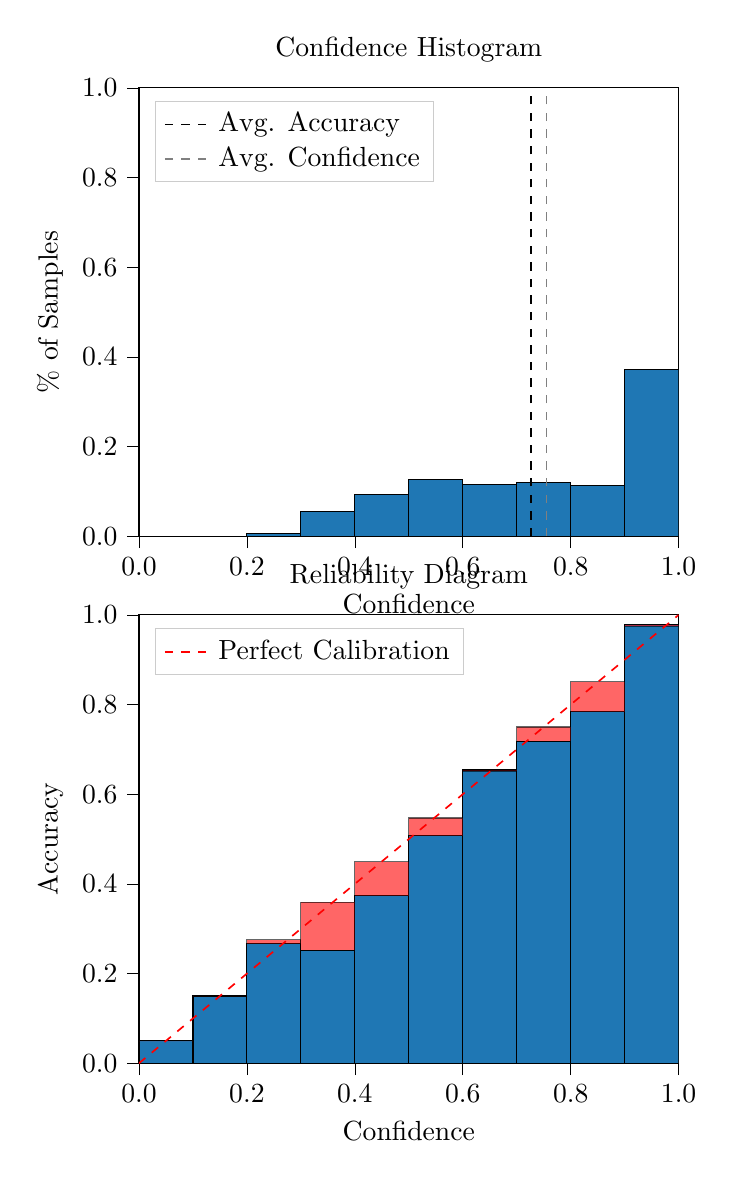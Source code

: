 % This file was created by tikzplotlib v0.9.8.
\begin{tikzpicture}

\definecolor{color0}{rgb}{0.122,0.467,0.706}

\begin{groupplot}[group style={group size=1 by 2}]
\nextgroupplot[
legend cell align={left},
legend style={
  fill opacity=0.8,
  draw opacity=1,
  text opacity=1,
  at={(0.03,0.97)},
  anchor=north west,
  draw=white!80!black
},
tick align=outside,
tick pos=left,
title={Confidence Histogram},
x grid style={white!69.02!black},
xlabel={Confidence},
xmin=0, xmax=1,
xtick style={color=black},
xtick={0,0.2,0.4,0.6,0.8,1},
xticklabels={0.0,0.2,0.4,0.6,0.8,1.0},
y grid style={white!69.02!black},
ylabel={\% of Samples},
ymin=0, ymax=1,
ytick style={color=black},
ytick={0,0.2,0.4,0.6,0.8,1},
yticklabels={0.0,0.2,0.4,0.6,0.8,1.0}
]
\draw[draw=black,fill=color0] (axis cs:-6.939e-18,0) rectangle (axis cs:0.1,0);
\draw[draw=black,fill=color0] (axis cs:0.1,0) rectangle (axis cs:0.2,0);
\draw[draw=black,fill=color0] (axis cs:0.2,0) rectangle (axis cs:0.3,0.007);
\draw[draw=black,fill=color0] (axis cs:0.3,0) rectangle (axis cs:0.4,0.055);
\draw[draw=black,fill=color0] (axis cs:0.4,0) rectangle (axis cs:0.5,0.093);
\draw[draw=black,fill=color0] (axis cs:0.5,0) rectangle (axis cs:0.6,0.126);
\draw[draw=black,fill=color0] (axis cs:0.6,0) rectangle (axis cs:0.7,0.115);
\draw[draw=black,fill=color0] (axis cs:0.7,0) rectangle (axis cs:0.8,0.119);
\draw[draw=black,fill=color0] (axis cs:0.8,0) rectangle (axis cs:0.9,0.113);
\draw[draw=black,fill=color0] (axis cs:0.9,0) rectangle (axis cs:1,0.371);
\addplot [semithick, black, dashed]
table {%
0.727 0
0.727 1
};
\addlegendentry{Avg. Accuracy}
\addplot [semithick, white!50.196!black, dashed]
table {%
0.755 0
0.755 1
};
\addlegendentry{Avg. Confidence}

\nextgroupplot[
legend cell align={left},
legend style={
  fill opacity=0.8,
  draw opacity=1,
  text opacity=1,
  at={(0.03,0.97)},
  anchor=north west,
  draw=white!80!black
},
tick align=outside,
tick pos=left,
title={Reliability Diagram},
x grid style={white!69.02!black},
xlabel={Confidence},
xmin=0, xmax=1,
xtick style={color=black},
xtick={0,0.2,0.4,0.6,0.8,1},
xticklabels={0.0,0.2,0.4,0.6,0.8,1.0},
y grid style={white!69.02!black},
ylabel={Accuracy},
ymin=0, ymax=1,
ytick style={color=black},
ytick={0,0.2,0.4,0.6,0.8,1},
yticklabels={0.0,0.2,0.4,0.6,0.8,1.0}
]
\draw[draw=black,fill=color0] (axis cs:-6.939e-18,0) rectangle (axis cs:0.1,0.05);
\draw[draw=black,fill=color0] (axis cs:0.1,0) rectangle (axis cs:0.2,0.15);
\draw[draw=black,fill=color0] (axis cs:0.2,0) rectangle (axis cs:0.3,0.267);
\draw[draw=black,fill=color0] (axis cs:0.3,0) rectangle (axis cs:0.4,0.252);
\draw[draw=black,fill=color0] (axis cs:0.4,0) rectangle (axis cs:0.5,0.374);
\draw[draw=black,fill=color0] (axis cs:0.5,0) rectangle (axis cs:0.6,0.508);
\draw[draw=black,fill=color0] (axis cs:0.6,0) rectangle (axis cs:0.7,0.654);
\draw[draw=black,fill=color0] (axis cs:0.7,0) rectangle (axis cs:0.8,0.718);
\draw[draw=black,fill=color0] (axis cs:0.8,0) rectangle (axis cs:0.9,0.784);
\draw[draw=black,fill=color0] (axis cs:0.9,0) rectangle (axis cs:1,0.978);
\draw[draw=black,fill=red,opacity=0.6] (axis cs:-6.939e-18,0.05) rectangle (axis cs:0.1,0.05);
\draw[draw=black,fill=red,opacity=0.6] (axis cs:0.1,0.15) rectangle (axis cs:0.2,0.15);
\draw[draw=black,fill=red,opacity=0.6] (axis cs:0.2,0.267) rectangle (axis cs:0.3,0.276);
\draw[draw=black,fill=red,opacity=0.6] (axis cs:0.3,0.252) rectangle (axis cs:0.4,0.359);
\draw[draw=black,fill=red,opacity=0.6] (axis cs:0.4,0.374) rectangle (axis cs:0.5,0.45);
\draw[draw=black,fill=red,opacity=0.6] (axis cs:0.5,0.508) rectangle (axis cs:0.6,0.547);
\draw[draw=black,fill=red,opacity=0.6] (axis cs:0.6,0.654) rectangle (axis cs:0.7,0.651);
\draw[draw=black,fill=red,opacity=0.6] (axis cs:0.7,0.718) rectangle (axis cs:0.8,0.75);
\draw[draw=black,fill=red,opacity=0.6] (axis cs:0.8,0.784) rectangle (axis cs:0.9,0.851);
\draw[draw=black,fill=red,opacity=0.6] (axis cs:0.9,0.978) rectangle (axis cs:1,0.975);
\addplot [semithick, red, dashed]
table {%
0 0
1 1
};
\addlegendentry{Perfect Calibration}
\end{groupplot}

\end{tikzpicture}
